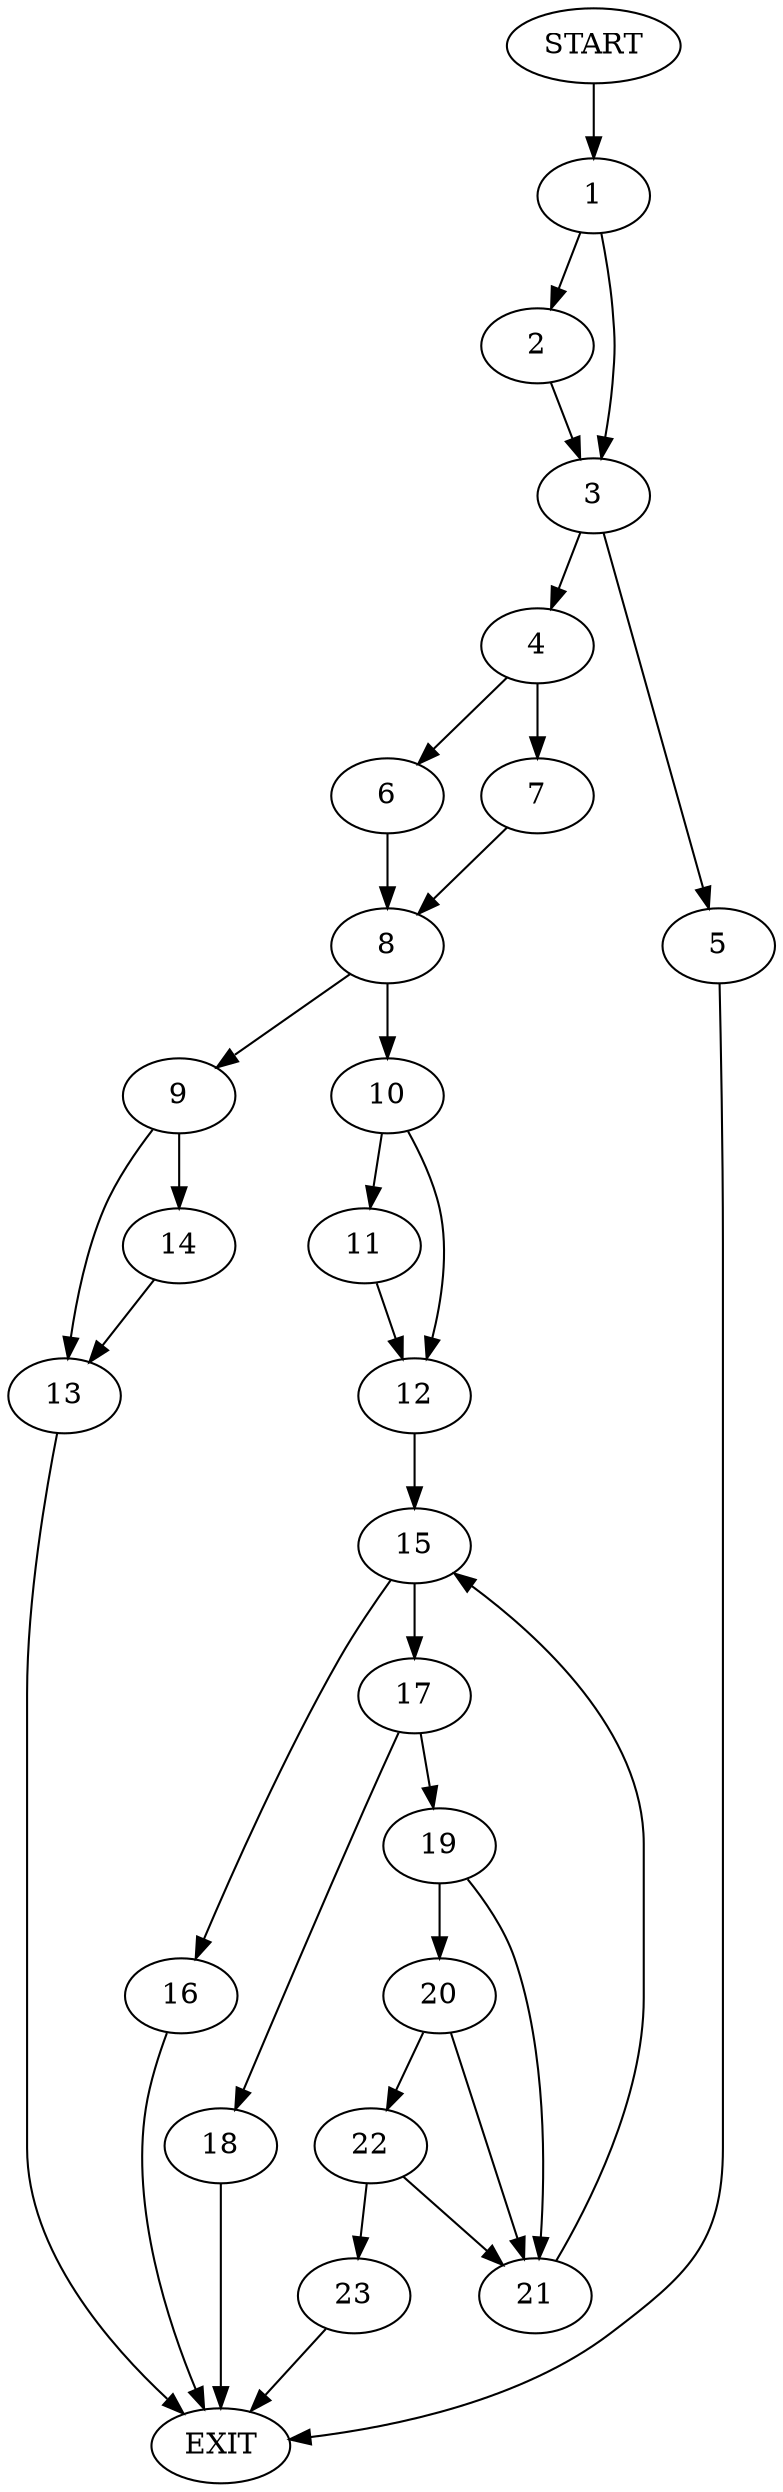 digraph {
0 [label="START"]
24 [label="EXIT"]
0 -> 1
1 -> 2
1 -> 3
2 -> 3
3 -> 4
3 -> 5
4 -> 6
4 -> 7
5 -> 24
7 -> 8
6 -> 8
8 -> 9
8 -> 10
10 -> 11
10 -> 12
9 -> 13
9 -> 14
14 -> 13
13 -> 24
12 -> 15
11 -> 12
15 -> 16
15 -> 17
17 -> 18
17 -> 19
16 -> 24
18 -> 24
19 -> 20
19 -> 21
21 -> 15
20 -> 22
20 -> 21
22 -> 23
22 -> 21
23 -> 24
}
